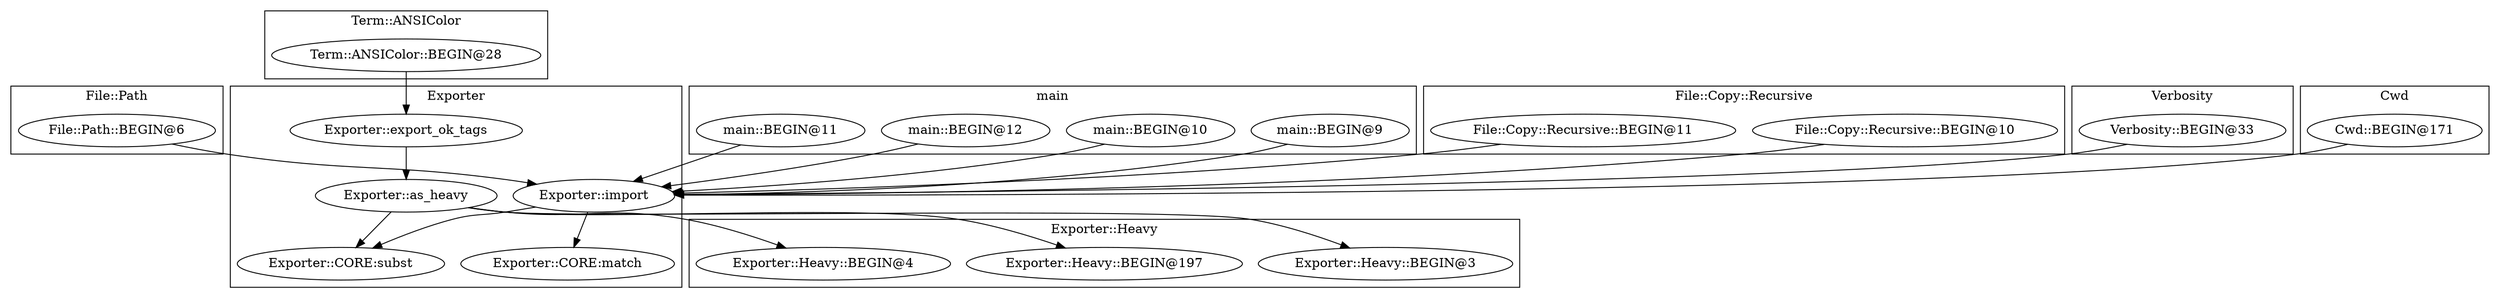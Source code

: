 digraph {
graph [overlap=false]
subgraph cluster_File_Path {
	label="File::Path";
	"File::Path::BEGIN@6";
}
subgraph cluster_Exporter_Heavy {
	label="Exporter::Heavy";
	"Exporter::Heavy::BEGIN@197";
	"Exporter::Heavy::BEGIN@4";
	"Exporter::Heavy::BEGIN@3";
}
subgraph cluster_Term_ANSIColor {
	label="Term::ANSIColor";
	"Term::ANSIColor::BEGIN@28";
}
subgraph cluster_Exporter {
	label="Exporter";
	"Exporter::import";
	"Exporter::as_heavy";
	"Exporter::CORE:subst";
	"Exporter::export_ok_tags";
	"Exporter::CORE:match";
}
subgraph cluster_main {
	label="main";
	"main::BEGIN@9";
	"main::BEGIN@10";
	"main::BEGIN@12";
	"main::BEGIN@11";
}
subgraph cluster_File_Copy_Recursive {
	label="File::Copy::Recursive";
	"File::Copy::Recursive::BEGIN@10";
	"File::Copy::Recursive::BEGIN@11";
}
subgraph cluster_Verbosity {
	label="Verbosity";
	"Verbosity::BEGIN@33";
}
subgraph cluster_Cwd {
	label="Cwd";
	"Cwd::BEGIN@171";
}
"Exporter::export_ok_tags" -> "Exporter::as_heavy";
"Exporter::import" -> "Exporter::CORE:match";
"main::BEGIN@10" -> "Exporter::import";
"File::Path::BEGIN@6" -> "Exporter::import";
"File::Copy::Recursive::BEGIN@10" -> "Exporter::import";
"Cwd::BEGIN@171" -> "Exporter::import";
"File::Copy::Recursive::BEGIN@11" -> "Exporter::import";
"Verbosity::BEGIN@33" -> "Exporter::import";
"main::BEGIN@9" -> "Exporter::import";
"main::BEGIN@12" -> "Exporter::import";
"main::BEGIN@11" -> "Exporter::import";
"Exporter::import" -> "Exporter::CORE:subst";
"Exporter::as_heavy" -> "Exporter::CORE:subst";
"Exporter::as_heavy" -> "Exporter::Heavy::BEGIN@4";
"Term::ANSIColor::BEGIN@28" -> "Exporter::export_ok_tags";
"Exporter::as_heavy" -> "Exporter::Heavy::BEGIN@197";
"Exporter::as_heavy" -> "Exporter::Heavy::BEGIN@3";
}

